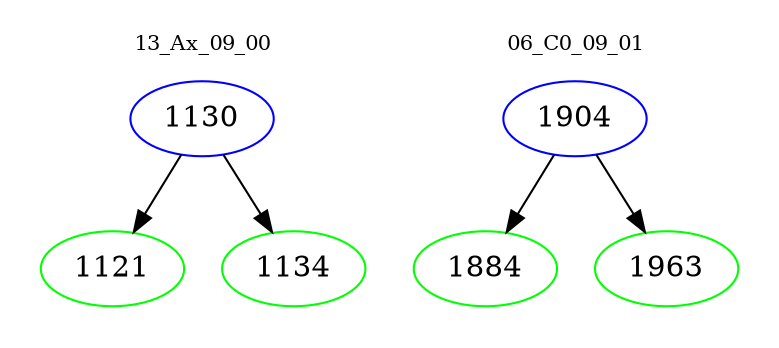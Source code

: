 digraph{
subgraph cluster_0 {
color = white
label = "13_Ax_09_00";
fontsize=10;
T0_1130 [label="1130", color="blue"]
T0_1130 -> T0_1121 [color="black"]
T0_1121 [label="1121", color="green"]
T0_1130 -> T0_1134 [color="black"]
T0_1134 [label="1134", color="green"]
}
subgraph cluster_1 {
color = white
label = "06_C0_09_01";
fontsize=10;
T1_1904 [label="1904", color="blue"]
T1_1904 -> T1_1884 [color="black"]
T1_1884 [label="1884", color="green"]
T1_1904 -> T1_1963 [color="black"]
T1_1963 [label="1963", color="green"]
}
}
